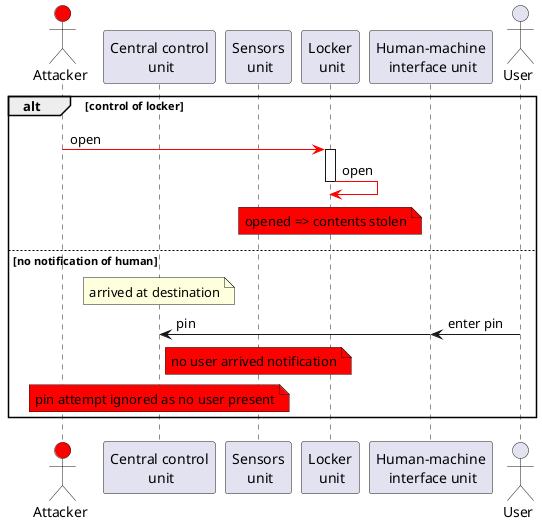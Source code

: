 @startuml
!pragma teoz true
'autonumber

actor "Attacker" as Att #red
participant "Central control\n unit" as CCU
participant "Sensors\n unit" as SU
participant "Locker\n unit" as LU
participant "Human-machine\n interface unit" as HMI
actor "User" as User

alt control of locker

Att -[#red]> LU: open
activate LU

LU -[#red]> LU: open
note over LU #red: opened => contents stolen

deactivate LU

else no notification of human
note over CCU: arrived at destination
User -> HMI: enter pin
&HMI -> CCU: pin
note over SU #red: no user arrived notification
note over CCU #red: pin attempt ignored as no user present

end


@enduml